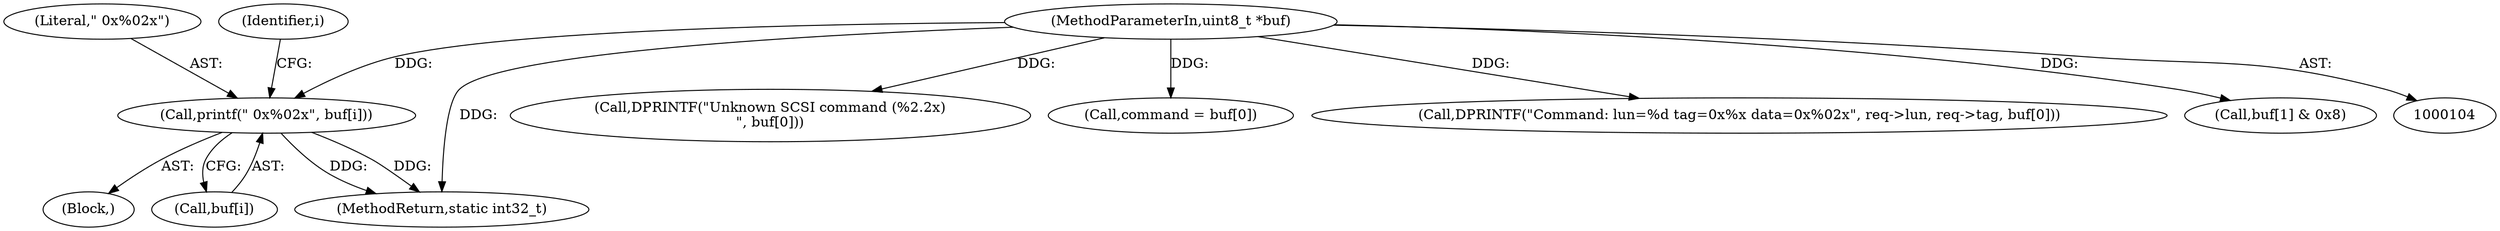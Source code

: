 digraph "0_qemu_7285477ab11831b1cf56e45878a89170dd06d9b9_4@array" {
"1000171" [label="(Call,printf(\" 0x%02x\", buf[i]))"];
"1000106" [label="(MethodParameterIn,uint8_t *buf)"];
"1000170" [label="(Block,)"];
"1000171" [label="(Call,printf(\" 0x%02x\", buf[i]))"];
"1000562" [label="(Call,DPRINTF(\"Unknown SCSI command (%2.2x)\n\", buf[0]))"];
"1000173" [label="(Call,buf[i])"];
"1000128" [label="(Call,command = buf[0])"];
"1000172" [label="(Literal,\" 0x%02x\")"];
"1000142" [label="(Call,DPRINTF(\"Command: lun=%d tag=0x%x data=0x%02x\", req->lun, req->tag, buf[0]))"];
"1000106" [label="(MethodParameterIn,uint8_t *buf)"];
"1000650" [label="(MethodReturn,static int32_t)"];
"1000523" [label="(Call,buf[1] & 0x8)"];
"1000169" [label="(Identifier,i)"];
"1000171" -> "1000170"  [label="AST: "];
"1000171" -> "1000173"  [label="CFG: "];
"1000172" -> "1000171"  [label="AST: "];
"1000173" -> "1000171"  [label="AST: "];
"1000169" -> "1000171"  [label="CFG: "];
"1000171" -> "1000650"  [label="DDG: "];
"1000171" -> "1000650"  [label="DDG: "];
"1000106" -> "1000171"  [label="DDG: "];
"1000106" -> "1000104"  [label="AST: "];
"1000106" -> "1000650"  [label="DDG: "];
"1000106" -> "1000128"  [label="DDG: "];
"1000106" -> "1000142"  [label="DDG: "];
"1000106" -> "1000523"  [label="DDG: "];
"1000106" -> "1000562"  [label="DDG: "];
}

